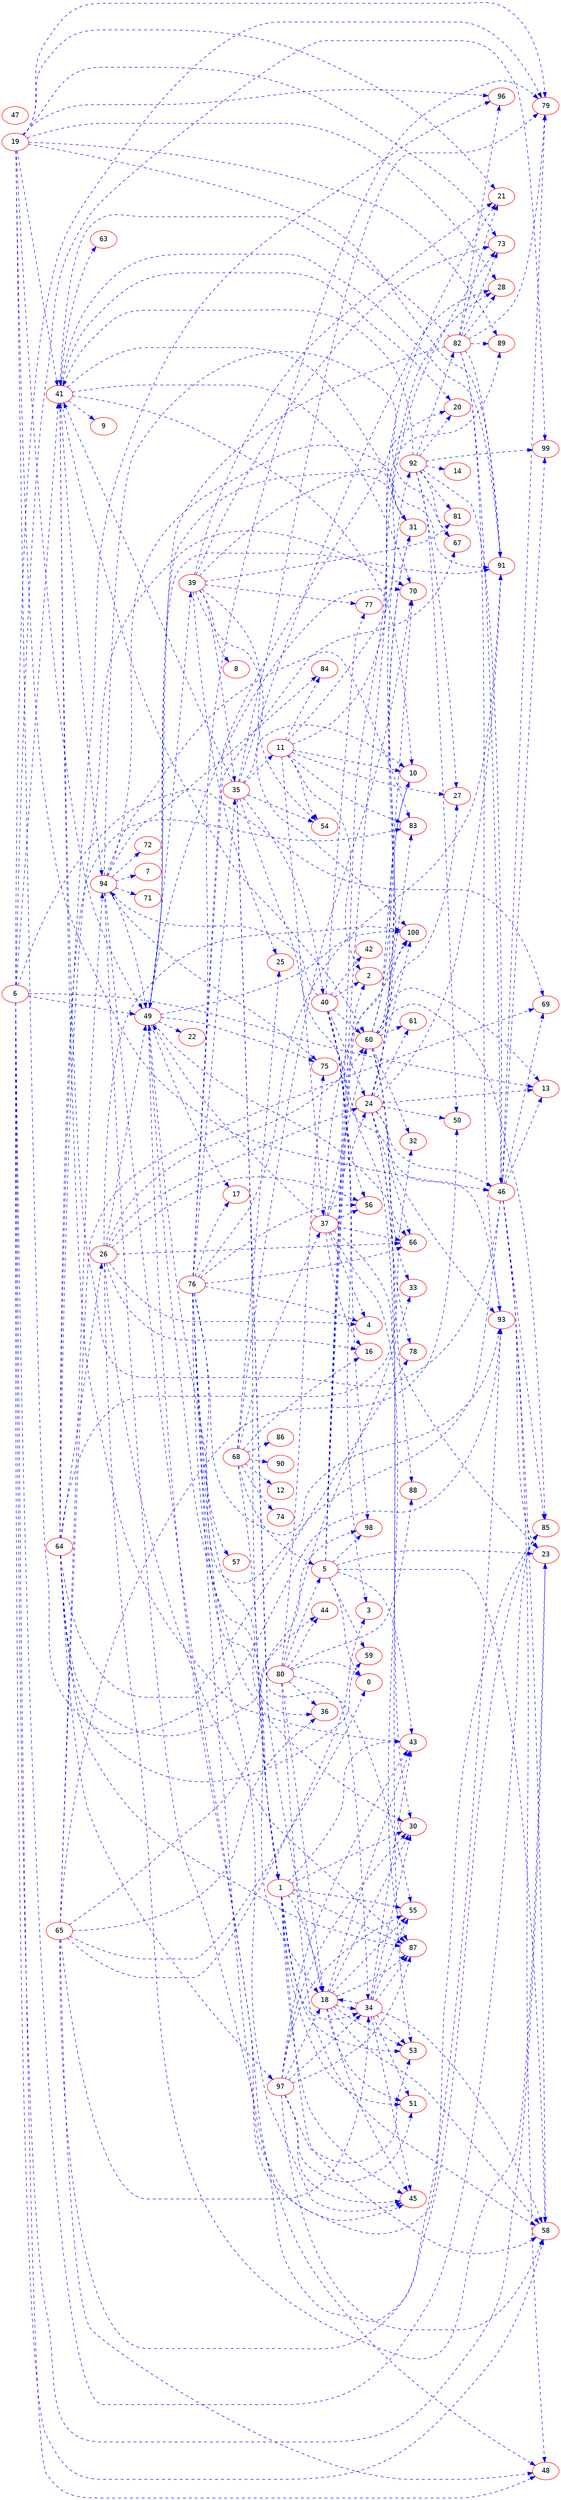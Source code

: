 digraph dumpedGraph {
		node[color=Red,fontname=Courier]
		edge[color=Blue,style=dashed]
		rankdir=LR; //Rank Direction Left to Right
		/*Total Nodes : 33 */
"1"->{"18" "30" "34" "43" "45" "51" "53" "55" "58" "87"}
"3"->{}
"5"->{"0" "2" "10" "21" "23" "43" "58" "59" "73" "98"}
"6"->{"13" "23" "41" "48" "49" "58" "69" "79" "85" "99"}
"10"->{}
"11"->{"2" "10" "27" "28" "37" "54" "83" "84" "89"}
"18"->{"30" "34" "43" "45" "51" "53" "55" "58" "87"}
"19"->{"21" "28" "41" "46" "49" "73" "79" "89" "91" "93" "96"}
"24"->{"10" "13" "31" "46" "50" "61" "66" "78" "88" "91" "92" "93" "100"}
"26"->{"4" "16" "23" "24" "49" "56" "60" "66" "87" "100"}
"34"->{"18" "30" "43" "45" "51" "53" "55" "58" "87"}
"35"->{"1" "10" "11" "18" "28" "40" "41" "54" "55" "79" "93"}
"37"->{"4" "16" "23" "24" "49" "56" "60" "66" "87" "100"}
"39"->{"8" "21" "25" "31" "35" "54" "73" "77" "81" "100"}
"40"->{"2" "3" "24" "30" "42" "56" "60" "77" "94" "98"}
"41"->{"9" "10" "20" "31" "43" "60" "63" "70" "91" "94"}
"46"->{"13" "23" "41" "48" "49" "58" "69" "79" "85" "99"}
"47"->{}
"49"->{"17" "22" "30" "31" "39" "66" "70" "75" "85" "91" "100"}
"53"->{}
"60"->{"13" "27" "31" "32" "33" "53" "61" "70" "83" "85" "100"}
"64"->{"26" "32" "44" "59" "70" "78" "83" "87" "96" "97"}
"65"->{"0" "3" "34" "36" "48" "50" "69" "93" "94" "98"}
"68"->{"1" "5" "12" "16" "25" "37" "70" "74" "86" "90"}
"76"->{"1" "4" "17" "18" "20" "35" "36" "45" "48" "56" "57" "66" "67" "79" "91" "93"}
"80"->{"0" "5" "18" "33" "34" "36" "44" "58" "75" "88"}
"81"->{}
"82"->{"21" "28" "41" "46" "49" "73" "79" "89" "91" "93" "96"}
"87"->{}
"92"->{"14" "20" "27" "41" "46" "50" "67" "81" "82" "99"}
"94"->{"7" "45" "49" "67" "71" "72" "75" "83" "84" "85" "91"}
"97"->{"18" "30" "34" "43" "45" "51" "53" "55" "58" "87"}
"100"->{}
}